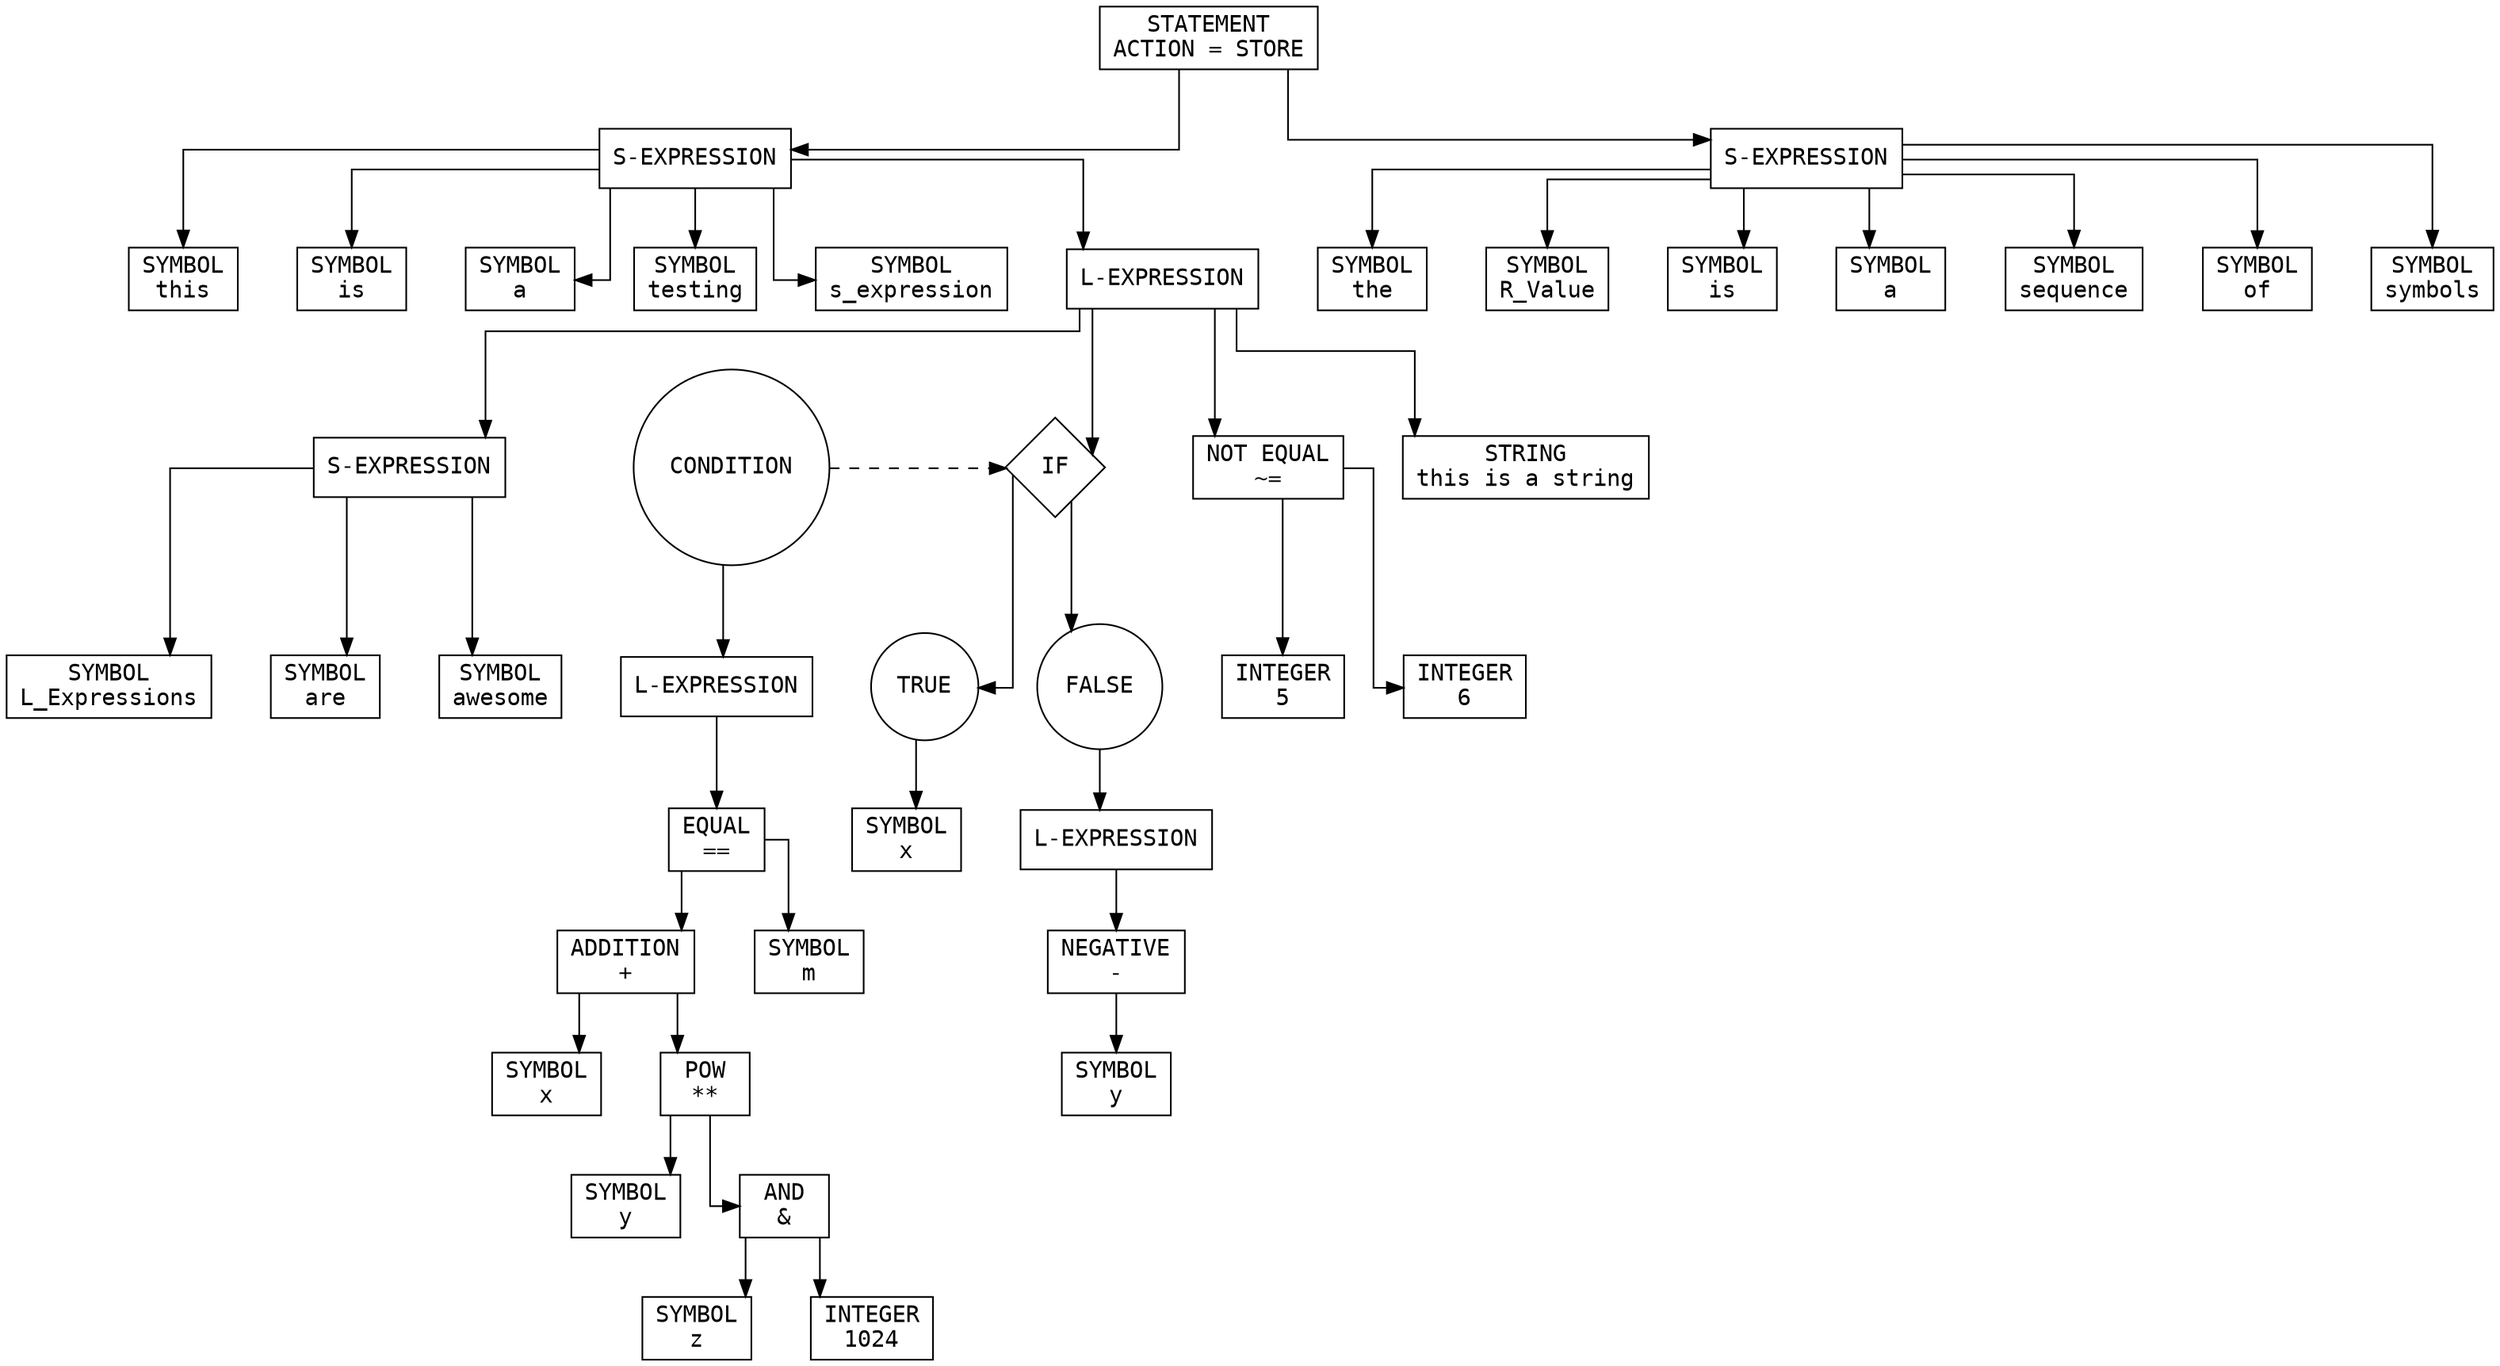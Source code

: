 digraph G{nodesep=0.5;ordering=out;splines=ortho;color=green;
node_1[shape=box, fontsize=14, fontname="Consolas", label="STATEMENT\nACTION = STORE"];
node_1->node_2;
node_2[shape=box, fontsize=14, fontname="Consolas", label="S-EXPRESSION"];
node_2->node_265;
node_265[shape=box, fontsize=14, fontname="Consolas", label="SYMBOL\nthis"];
node_2->node_365;
node_365[shape=box, fontsize=14, fontname="Consolas", label="SYMBOL\nis"];
node_2->node_465;
node_465[shape=box, fontsize=14, fontname="Consolas", label="SYMBOL\na"];
node_2->node_565;
node_565[shape=box, fontsize=14, fontname="Consolas", label="SYMBOL\ntesting"];
node_2->node_665;
node_665[shape=box, fontsize=14, fontname="Consolas", label="SYMBOL\ns_expression"];
node_2->node_5;
node_5[shape=box, fontsize=14, fontname="Consolas", label="L-EXPRESSION"];
node_5->node_95;
node_95[shape=box, fontsize=14, fontname="Consolas", label="S-EXPRESSION"];
node_95->node_765;
node_765[shape=box, fontsize=14, fontname="Consolas", label="SYMBOL\nL_Expressions"];
node_95->node_865;
node_865[shape=box, fontsize=14, fontname="Consolas", label="SYMBOL\nare"];
node_95->node_965;
node_965[shape=box, fontsize=14, fontname="Consolas", label="SYMBOL\nawesome"];
node_5->node_36;
node_36[shape=diamond, regular=1, fontsize=14, fontname="Consolas", label="IF"];
node_075->node_36[style=dashed, minlen=2];
node_075[regular=1,fontsize=14, fontname="Consolas", label="CONDITION"];
node_075->node_411;
node_411[shape=box, fontsize=14, fontname="Consolas", label="L-EXPRESSION"];
node_411->node_021;
node_021[shape=box, fontsize=14, fontname="Consolas", label="EQUAL\n=="];
node_021->node_141;
node_141[shape=box, fontsize=14, fontname="Consolas", label="ADDITION\n+"];
node_141->node_175;
node_175[shape=box, fontsize=14, fontname="Consolas", label="SYMBOL\nx"];
node_141->node_871;
node_871[shape=box, fontsize=14, fontname="Consolas", label="POW\n**"];
node_871->node_275;
node_275[shape=box, fontsize=14, fontname="Consolas", label="SYMBOL\ny"];
node_871->node_891;
node_891[shape=box, fontsize=14, fontname="Consolas", label="AND\n&"];
node_891->node_375;
node_375[shape=box, fontsize=14, fontname="Consolas", label="SYMBOL\nz"];
node_891->node_475;
node_475[shape=box, fontsize=14, fontname="Consolas", label="INTEGER\n1024"];
node_021->node_575;
node_575[shape=box, fontsize=14, fontname="Consolas", label="SYMBOL\nm"];
{rank=same; node_075 node_36}
node_36->node_675;
node_675[regular=1,fontsize=14, fontname="Consolas", label="TRUE"];
node_675->node_775;
node_775[shape=box, fontsize=14, fontname="Consolas", label="SYMBOL\nx"];
node_36->node_875;
node_875[regular=1,fontsize=14,fontname="Consolas",label="FALSE"];
node_875->node_853;
node_853[shape=box, fontsize=14, fontname="Consolas", label="L-EXPRESSION"];
node_853->node_654966058;
node_654966058[shape=box, fontsize=14, fontname="Consolas", label="NEGATIVE\n-"];
node_654966058->node_975;
node_975[shape=box, fontsize=14, fontname="Consolas", label="SYMBOL\ny"];
node_5->node_914;
node_914[shape=box, fontsize=14, fontname="Consolas", label="NOT EQUAL\n~="];
node_914->node_085;
node_085[shape=box, fontsize=14, fontname="Consolas", label="INTEGER\n5"];
node_914->node_185;
node_185[shape=box, fontsize=14, fontname="Consolas", label="INTEGER\n6"];
node_5->node_285;
node_285[shape=box, fontsize=14, fontname="Consolas", label="STRING\nthis is a string"];
node_1->node_955;
node_955[shape=box, fontsize=14, fontname="Consolas", label="S-EXPRESSION"];
node_955->node_385;
node_385[shape=box, fontsize=14, fontname="Consolas", label="SYMBOL\nthe"];
node_955->node_485;
node_485[shape=box, fontsize=14, fontname="Consolas", label="SYMBOL\nR_Value"];
node_955->node_585;
node_585[shape=box, fontsize=14, fontname="Consolas", label="SYMBOL\nis"];
node_955->node_685;
node_685[shape=box, fontsize=14, fontname="Consolas", label="SYMBOL\na"];
node_955->node_785;
node_785[shape=box, fontsize=14, fontname="Consolas", label="SYMBOL\nsequence"];
node_955->node_885;
node_885[shape=box, fontsize=14, fontname="Consolas", label="SYMBOL\nof"];
node_955->node_985;
node_985[shape=box, fontsize=14, fontname="Consolas", label="SYMBOL\nsymbols"];
}

